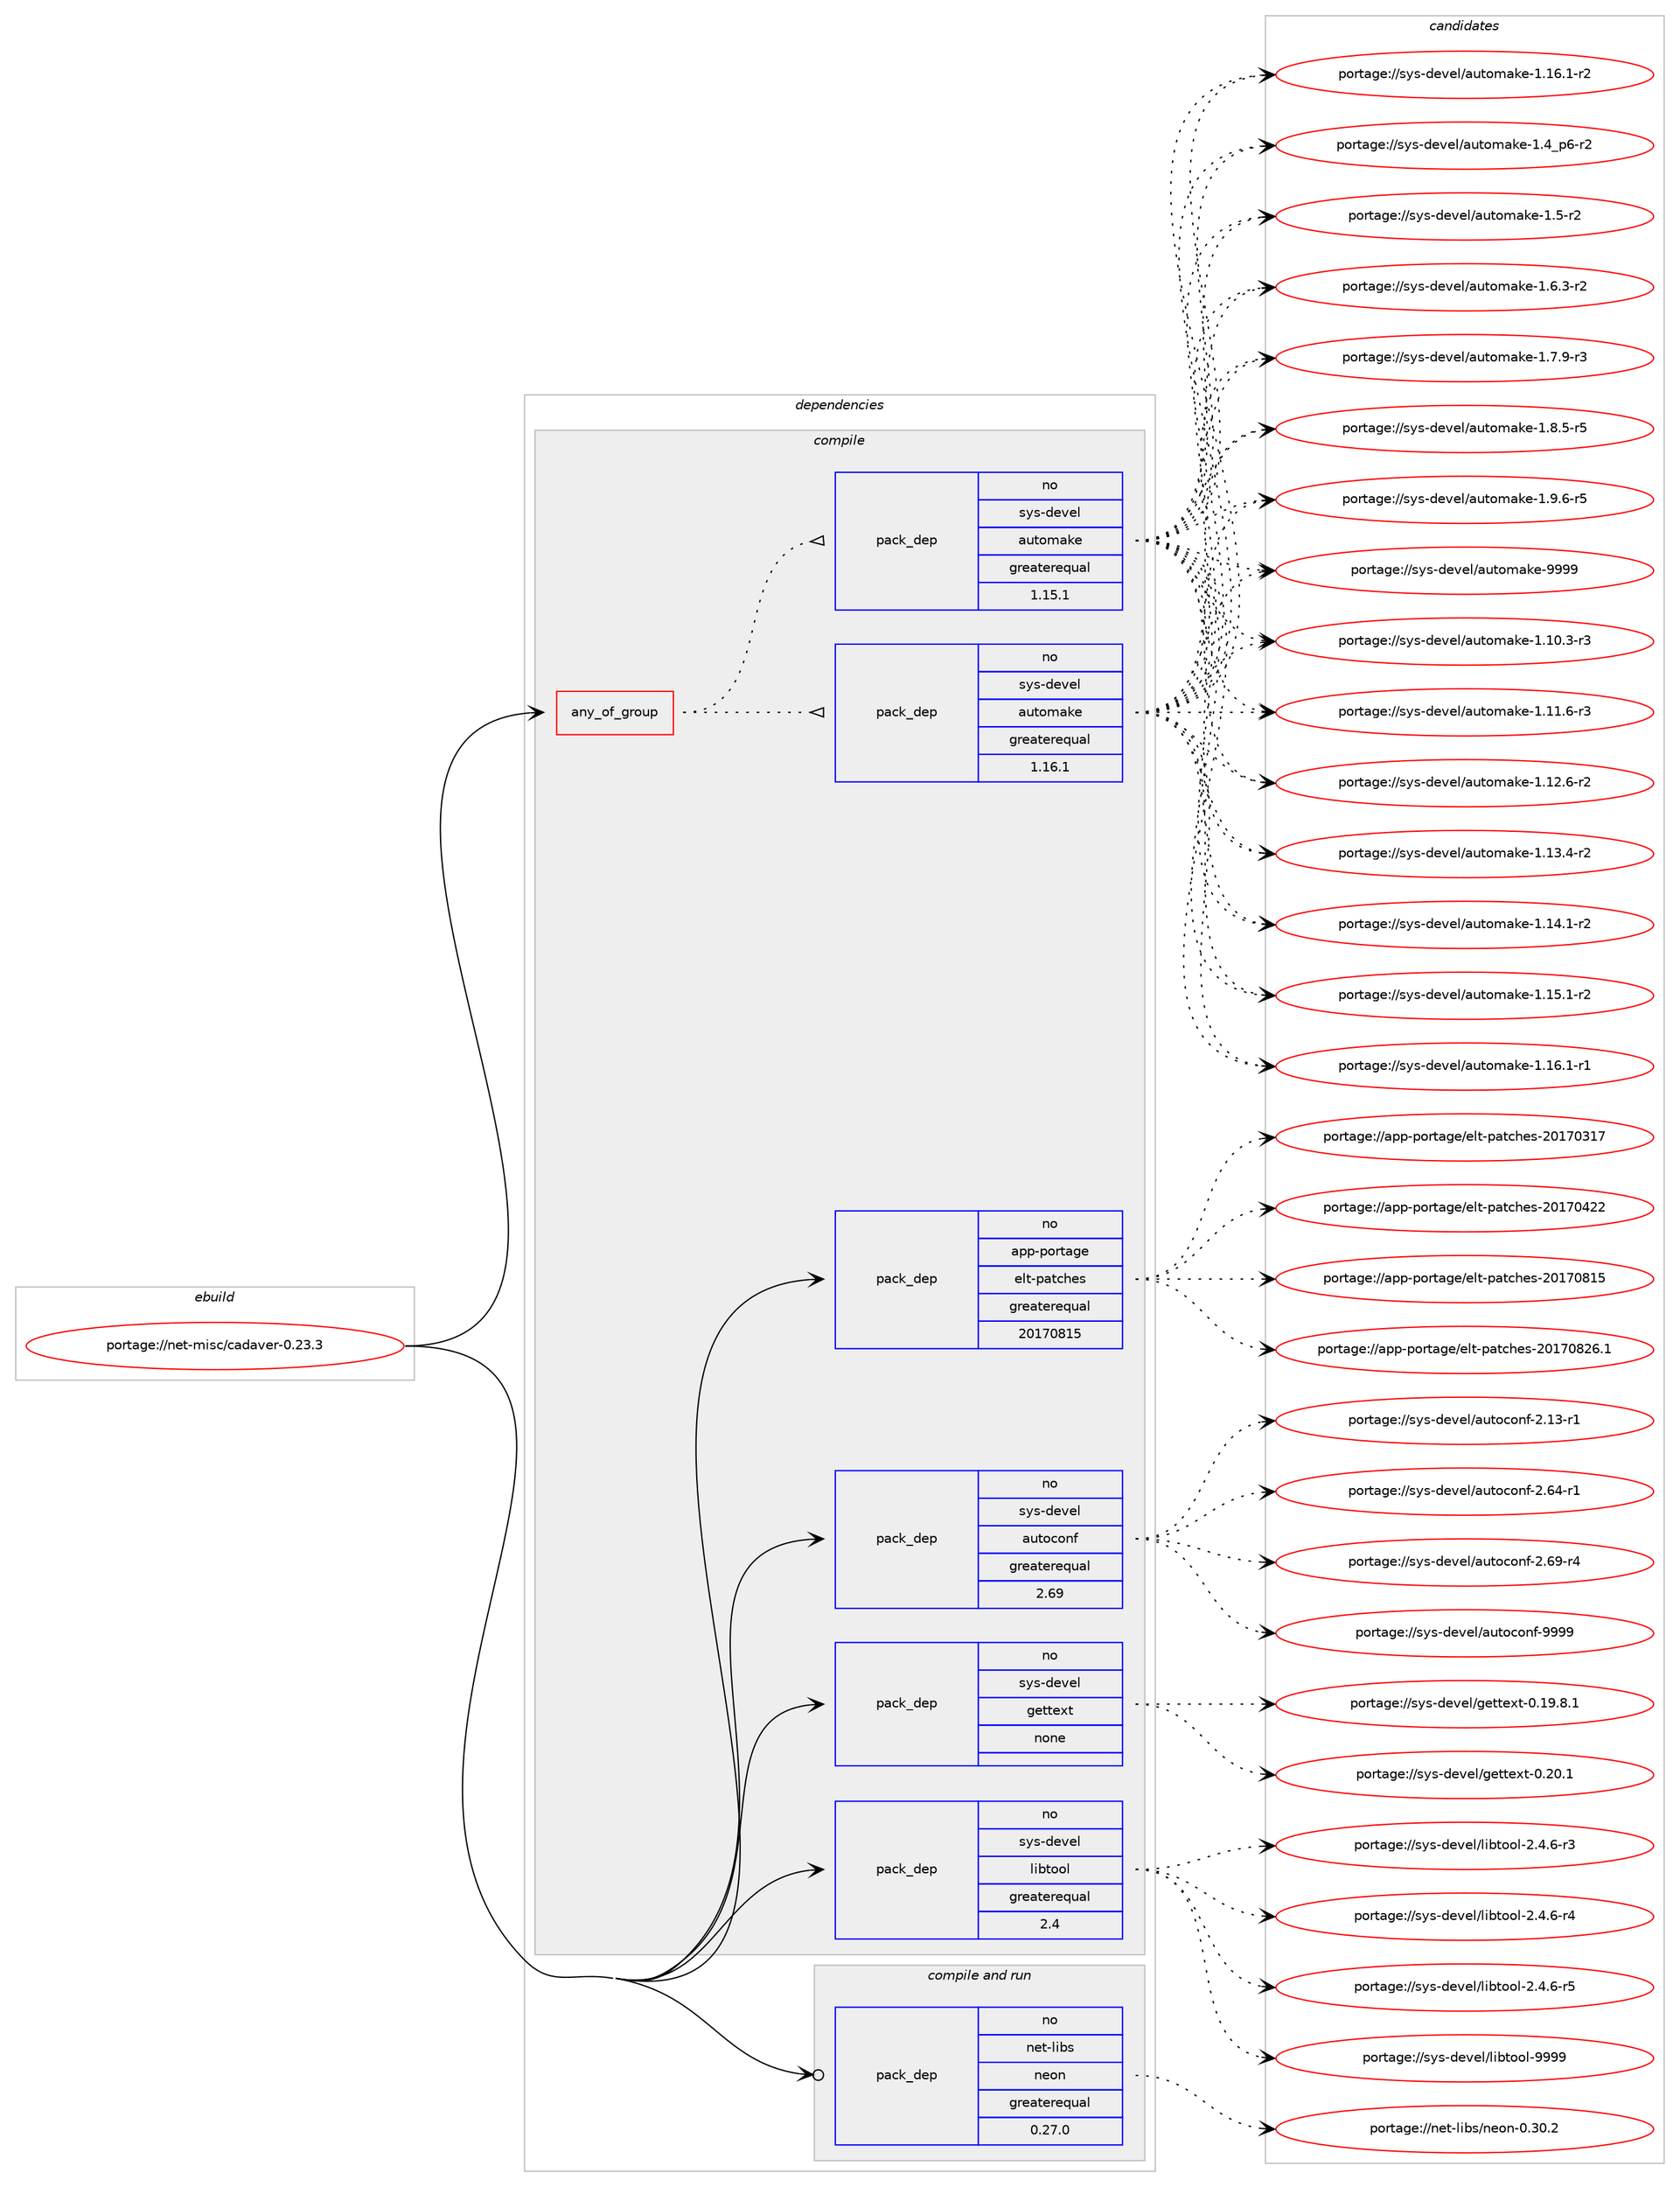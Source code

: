 digraph prolog {

# *************
# Graph options
# *************

newrank=true;
concentrate=true;
compound=true;
graph [rankdir=LR,fontname=Helvetica,fontsize=10,ranksep=1.5];#, ranksep=2.5, nodesep=0.2];
edge  [arrowhead=vee];
node  [fontname=Helvetica,fontsize=10];

# **********
# The ebuild
# **********

subgraph cluster_leftcol {
color=gray;
rank=same;
label=<<i>ebuild</i>>;
id [label="portage://net-misc/cadaver-0.23.3", color=red, width=4, href="../net-misc/cadaver-0.23.3.svg"];
}

# ****************
# The dependencies
# ****************

subgraph cluster_midcol {
color=gray;
label=<<i>dependencies</i>>;
subgraph cluster_compile {
fillcolor="#eeeeee";
style=filled;
label=<<i>compile</i>>;
subgraph any5928 {
dependency364414 [label=<<TABLE BORDER="0" CELLBORDER="1" CELLSPACING="0" CELLPADDING="4"><TR><TD CELLPADDING="10">any_of_group</TD></TR></TABLE>>, shape=none, color=red];subgraph pack267096 {
dependency364415 [label=<<TABLE BORDER="0" CELLBORDER="1" CELLSPACING="0" CELLPADDING="4" WIDTH="220"><TR><TD ROWSPAN="6" CELLPADDING="30">pack_dep</TD></TR><TR><TD WIDTH="110">no</TD></TR><TR><TD>sys-devel</TD></TR><TR><TD>automake</TD></TR><TR><TD>greaterequal</TD></TR><TR><TD>1.16.1</TD></TR></TABLE>>, shape=none, color=blue];
}
dependency364414:e -> dependency364415:w [weight=20,style="dotted",arrowhead="oinv"];
subgraph pack267097 {
dependency364416 [label=<<TABLE BORDER="0" CELLBORDER="1" CELLSPACING="0" CELLPADDING="4" WIDTH="220"><TR><TD ROWSPAN="6" CELLPADDING="30">pack_dep</TD></TR><TR><TD WIDTH="110">no</TD></TR><TR><TD>sys-devel</TD></TR><TR><TD>automake</TD></TR><TR><TD>greaterequal</TD></TR><TR><TD>1.15.1</TD></TR></TABLE>>, shape=none, color=blue];
}
dependency364414:e -> dependency364416:w [weight=20,style="dotted",arrowhead="oinv"];
}
id:e -> dependency364414:w [weight=20,style="solid",arrowhead="vee"];
subgraph pack267098 {
dependency364417 [label=<<TABLE BORDER="0" CELLBORDER="1" CELLSPACING="0" CELLPADDING="4" WIDTH="220"><TR><TD ROWSPAN="6" CELLPADDING="30">pack_dep</TD></TR><TR><TD WIDTH="110">no</TD></TR><TR><TD>app-portage</TD></TR><TR><TD>elt-patches</TD></TR><TR><TD>greaterequal</TD></TR><TR><TD>20170815</TD></TR></TABLE>>, shape=none, color=blue];
}
id:e -> dependency364417:w [weight=20,style="solid",arrowhead="vee"];
subgraph pack267099 {
dependency364418 [label=<<TABLE BORDER="0" CELLBORDER="1" CELLSPACING="0" CELLPADDING="4" WIDTH="220"><TR><TD ROWSPAN="6" CELLPADDING="30">pack_dep</TD></TR><TR><TD WIDTH="110">no</TD></TR><TR><TD>sys-devel</TD></TR><TR><TD>autoconf</TD></TR><TR><TD>greaterequal</TD></TR><TR><TD>2.69</TD></TR></TABLE>>, shape=none, color=blue];
}
id:e -> dependency364418:w [weight=20,style="solid",arrowhead="vee"];
subgraph pack267100 {
dependency364419 [label=<<TABLE BORDER="0" CELLBORDER="1" CELLSPACING="0" CELLPADDING="4" WIDTH="220"><TR><TD ROWSPAN="6" CELLPADDING="30">pack_dep</TD></TR><TR><TD WIDTH="110">no</TD></TR><TR><TD>sys-devel</TD></TR><TR><TD>gettext</TD></TR><TR><TD>none</TD></TR><TR><TD></TD></TR></TABLE>>, shape=none, color=blue];
}
id:e -> dependency364419:w [weight=20,style="solid",arrowhead="vee"];
subgraph pack267101 {
dependency364420 [label=<<TABLE BORDER="0" CELLBORDER="1" CELLSPACING="0" CELLPADDING="4" WIDTH="220"><TR><TD ROWSPAN="6" CELLPADDING="30">pack_dep</TD></TR><TR><TD WIDTH="110">no</TD></TR><TR><TD>sys-devel</TD></TR><TR><TD>libtool</TD></TR><TR><TD>greaterequal</TD></TR><TR><TD>2.4</TD></TR></TABLE>>, shape=none, color=blue];
}
id:e -> dependency364420:w [weight=20,style="solid",arrowhead="vee"];
}
subgraph cluster_compileandrun {
fillcolor="#eeeeee";
style=filled;
label=<<i>compile and run</i>>;
subgraph pack267102 {
dependency364421 [label=<<TABLE BORDER="0" CELLBORDER="1" CELLSPACING="0" CELLPADDING="4" WIDTH="220"><TR><TD ROWSPAN="6" CELLPADDING="30">pack_dep</TD></TR><TR><TD WIDTH="110">no</TD></TR><TR><TD>net-libs</TD></TR><TR><TD>neon</TD></TR><TR><TD>greaterequal</TD></TR><TR><TD>0.27.0</TD></TR></TABLE>>, shape=none, color=blue];
}
id:e -> dependency364421:w [weight=20,style="solid",arrowhead="odotvee"];
}
subgraph cluster_run {
fillcolor="#eeeeee";
style=filled;
label=<<i>run</i>>;
}
}

# **************
# The candidates
# **************

subgraph cluster_choices {
rank=same;
color=gray;
label=<<i>candidates</i>>;

subgraph choice267096 {
color=black;
nodesep=1;
choiceportage11512111545100101118101108479711711611110997107101454946494846514511451 [label="portage://sys-devel/automake-1.10.3-r3", color=red, width=4,href="../sys-devel/automake-1.10.3-r3.svg"];
choiceportage11512111545100101118101108479711711611110997107101454946494946544511451 [label="portage://sys-devel/automake-1.11.6-r3", color=red, width=4,href="../sys-devel/automake-1.11.6-r3.svg"];
choiceportage11512111545100101118101108479711711611110997107101454946495046544511450 [label="portage://sys-devel/automake-1.12.6-r2", color=red, width=4,href="../sys-devel/automake-1.12.6-r2.svg"];
choiceportage11512111545100101118101108479711711611110997107101454946495146524511450 [label="portage://sys-devel/automake-1.13.4-r2", color=red, width=4,href="../sys-devel/automake-1.13.4-r2.svg"];
choiceportage11512111545100101118101108479711711611110997107101454946495246494511450 [label="portage://sys-devel/automake-1.14.1-r2", color=red, width=4,href="../sys-devel/automake-1.14.1-r2.svg"];
choiceportage11512111545100101118101108479711711611110997107101454946495346494511450 [label="portage://sys-devel/automake-1.15.1-r2", color=red, width=4,href="../sys-devel/automake-1.15.1-r2.svg"];
choiceportage11512111545100101118101108479711711611110997107101454946495446494511449 [label="portage://sys-devel/automake-1.16.1-r1", color=red, width=4,href="../sys-devel/automake-1.16.1-r1.svg"];
choiceportage11512111545100101118101108479711711611110997107101454946495446494511450 [label="portage://sys-devel/automake-1.16.1-r2", color=red, width=4,href="../sys-devel/automake-1.16.1-r2.svg"];
choiceportage115121115451001011181011084797117116111109971071014549465295112544511450 [label="portage://sys-devel/automake-1.4_p6-r2", color=red, width=4,href="../sys-devel/automake-1.4_p6-r2.svg"];
choiceportage11512111545100101118101108479711711611110997107101454946534511450 [label="portage://sys-devel/automake-1.5-r2", color=red, width=4,href="../sys-devel/automake-1.5-r2.svg"];
choiceportage115121115451001011181011084797117116111109971071014549465446514511450 [label="portage://sys-devel/automake-1.6.3-r2", color=red, width=4,href="../sys-devel/automake-1.6.3-r2.svg"];
choiceportage115121115451001011181011084797117116111109971071014549465546574511451 [label="portage://sys-devel/automake-1.7.9-r3", color=red, width=4,href="../sys-devel/automake-1.7.9-r3.svg"];
choiceportage115121115451001011181011084797117116111109971071014549465646534511453 [label="portage://sys-devel/automake-1.8.5-r5", color=red, width=4,href="../sys-devel/automake-1.8.5-r5.svg"];
choiceportage115121115451001011181011084797117116111109971071014549465746544511453 [label="portage://sys-devel/automake-1.9.6-r5", color=red, width=4,href="../sys-devel/automake-1.9.6-r5.svg"];
choiceportage115121115451001011181011084797117116111109971071014557575757 [label="portage://sys-devel/automake-9999", color=red, width=4,href="../sys-devel/automake-9999.svg"];
dependency364415:e -> choiceportage11512111545100101118101108479711711611110997107101454946494846514511451:w [style=dotted,weight="100"];
dependency364415:e -> choiceportage11512111545100101118101108479711711611110997107101454946494946544511451:w [style=dotted,weight="100"];
dependency364415:e -> choiceportage11512111545100101118101108479711711611110997107101454946495046544511450:w [style=dotted,weight="100"];
dependency364415:e -> choiceportage11512111545100101118101108479711711611110997107101454946495146524511450:w [style=dotted,weight="100"];
dependency364415:e -> choiceportage11512111545100101118101108479711711611110997107101454946495246494511450:w [style=dotted,weight="100"];
dependency364415:e -> choiceportage11512111545100101118101108479711711611110997107101454946495346494511450:w [style=dotted,weight="100"];
dependency364415:e -> choiceportage11512111545100101118101108479711711611110997107101454946495446494511449:w [style=dotted,weight="100"];
dependency364415:e -> choiceportage11512111545100101118101108479711711611110997107101454946495446494511450:w [style=dotted,weight="100"];
dependency364415:e -> choiceportage115121115451001011181011084797117116111109971071014549465295112544511450:w [style=dotted,weight="100"];
dependency364415:e -> choiceportage11512111545100101118101108479711711611110997107101454946534511450:w [style=dotted,weight="100"];
dependency364415:e -> choiceportage115121115451001011181011084797117116111109971071014549465446514511450:w [style=dotted,weight="100"];
dependency364415:e -> choiceportage115121115451001011181011084797117116111109971071014549465546574511451:w [style=dotted,weight="100"];
dependency364415:e -> choiceportage115121115451001011181011084797117116111109971071014549465646534511453:w [style=dotted,weight="100"];
dependency364415:e -> choiceportage115121115451001011181011084797117116111109971071014549465746544511453:w [style=dotted,weight="100"];
dependency364415:e -> choiceportage115121115451001011181011084797117116111109971071014557575757:w [style=dotted,weight="100"];
}
subgraph choice267097 {
color=black;
nodesep=1;
choiceportage11512111545100101118101108479711711611110997107101454946494846514511451 [label="portage://sys-devel/automake-1.10.3-r3", color=red, width=4,href="../sys-devel/automake-1.10.3-r3.svg"];
choiceportage11512111545100101118101108479711711611110997107101454946494946544511451 [label="portage://sys-devel/automake-1.11.6-r3", color=red, width=4,href="../sys-devel/automake-1.11.6-r3.svg"];
choiceportage11512111545100101118101108479711711611110997107101454946495046544511450 [label="portage://sys-devel/automake-1.12.6-r2", color=red, width=4,href="../sys-devel/automake-1.12.6-r2.svg"];
choiceportage11512111545100101118101108479711711611110997107101454946495146524511450 [label="portage://sys-devel/automake-1.13.4-r2", color=red, width=4,href="../sys-devel/automake-1.13.4-r2.svg"];
choiceportage11512111545100101118101108479711711611110997107101454946495246494511450 [label="portage://sys-devel/automake-1.14.1-r2", color=red, width=4,href="../sys-devel/automake-1.14.1-r2.svg"];
choiceportage11512111545100101118101108479711711611110997107101454946495346494511450 [label="portage://sys-devel/automake-1.15.1-r2", color=red, width=4,href="../sys-devel/automake-1.15.1-r2.svg"];
choiceportage11512111545100101118101108479711711611110997107101454946495446494511449 [label="portage://sys-devel/automake-1.16.1-r1", color=red, width=4,href="../sys-devel/automake-1.16.1-r1.svg"];
choiceportage11512111545100101118101108479711711611110997107101454946495446494511450 [label="portage://sys-devel/automake-1.16.1-r2", color=red, width=4,href="../sys-devel/automake-1.16.1-r2.svg"];
choiceportage115121115451001011181011084797117116111109971071014549465295112544511450 [label="portage://sys-devel/automake-1.4_p6-r2", color=red, width=4,href="../sys-devel/automake-1.4_p6-r2.svg"];
choiceportage11512111545100101118101108479711711611110997107101454946534511450 [label="portage://sys-devel/automake-1.5-r2", color=red, width=4,href="../sys-devel/automake-1.5-r2.svg"];
choiceportage115121115451001011181011084797117116111109971071014549465446514511450 [label="portage://sys-devel/automake-1.6.3-r2", color=red, width=4,href="../sys-devel/automake-1.6.3-r2.svg"];
choiceportage115121115451001011181011084797117116111109971071014549465546574511451 [label="portage://sys-devel/automake-1.7.9-r3", color=red, width=4,href="../sys-devel/automake-1.7.9-r3.svg"];
choiceportage115121115451001011181011084797117116111109971071014549465646534511453 [label="portage://sys-devel/automake-1.8.5-r5", color=red, width=4,href="../sys-devel/automake-1.8.5-r5.svg"];
choiceportage115121115451001011181011084797117116111109971071014549465746544511453 [label="portage://sys-devel/automake-1.9.6-r5", color=red, width=4,href="../sys-devel/automake-1.9.6-r5.svg"];
choiceportage115121115451001011181011084797117116111109971071014557575757 [label="portage://sys-devel/automake-9999", color=red, width=4,href="../sys-devel/automake-9999.svg"];
dependency364416:e -> choiceportage11512111545100101118101108479711711611110997107101454946494846514511451:w [style=dotted,weight="100"];
dependency364416:e -> choiceportage11512111545100101118101108479711711611110997107101454946494946544511451:w [style=dotted,weight="100"];
dependency364416:e -> choiceportage11512111545100101118101108479711711611110997107101454946495046544511450:w [style=dotted,weight="100"];
dependency364416:e -> choiceportage11512111545100101118101108479711711611110997107101454946495146524511450:w [style=dotted,weight="100"];
dependency364416:e -> choiceportage11512111545100101118101108479711711611110997107101454946495246494511450:w [style=dotted,weight="100"];
dependency364416:e -> choiceportage11512111545100101118101108479711711611110997107101454946495346494511450:w [style=dotted,weight="100"];
dependency364416:e -> choiceportage11512111545100101118101108479711711611110997107101454946495446494511449:w [style=dotted,weight="100"];
dependency364416:e -> choiceportage11512111545100101118101108479711711611110997107101454946495446494511450:w [style=dotted,weight="100"];
dependency364416:e -> choiceportage115121115451001011181011084797117116111109971071014549465295112544511450:w [style=dotted,weight="100"];
dependency364416:e -> choiceportage11512111545100101118101108479711711611110997107101454946534511450:w [style=dotted,weight="100"];
dependency364416:e -> choiceportage115121115451001011181011084797117116111109971071014549465446514511450:w [style=dotted,weight="100"];
dependency364416:e -> choiceportage115121115451001011181011084797117116111109971071014549465546574511451:w [style=dotted,weight="100"];
dependency364416:e -> choiceportage115121115451001011181011084797117116111109971071014549465646534511453:w [style=dotted,weight="100"];
dependency364416:e -> choiceportage115121115451001011181011084797117116111109971071014549465746544511453:w [style=dotted,weight="100"];
dependency364416:e -> choiceportage115121115451001011181011084797117116111109971071014557575757:w [style=dotted,weight="100"];
}
subgraph choice267098 {
color=black;
nodesep=1;
choiceportage97112112451121111141169710310147101108116451129711699104101115455048495548514955 [label="portage://app-portage/elt-patches-20170317", color=red, width=4,href="../app-portage/elt-patches-20170317.svg"];
choiceportage97112112451121111141169710310147101108116451129711699104101115455048495548525050 [label="portage://app-portage/elt-patches-20170422", color=red, width=4,href="../app-portage/elt-patches-20170422.svg"];
choiceportage97112112451121111141169710310147101108116451129711699104101115455048495548564953 [label="portage://app-portage/elt-patches-20170815", color=red, width=4,href="../app-portage/elt-patches-20170815.svg"];
choiceportage971121124511211111411697103101471011081164511297116991041011154550484955485650544649 [label="portage://app-portage/elt-patches-20170826.1", color=red, width=4,href="../app-portage/elt-patches-20170826.1.svg"];
dependency364417:e -> choiceportage97112112451121111141169710310147101108116451129711699104101115455048495548514955:w [style=dotted,weight="100"];
dependency364417:e -> choiceportage97112112451121111141169710310147101108116451129711699104101115455048495548525050:w [style=dotted,weight="100"];
dependency364417:e -> choiceportage97112112451121111141169710310147101108116451129711699104101115455048495548564953:w [style=dotted,weight="100"];
dependency364417:e -> choiceportage971121124511211111411697103101471011081164511297116991041011154550484955485650544649:w [style=dotted,weight="100"];
}
subgraph choice267099 {
color=black;
nodesep=1;
choiceportage1151211154510010111810110847971171161119911111010245504649514511449 [label="portage://sys-devel/autoconf-2.13-r1", color=red, width=4,href="../sys-devel/autoconf-2.13-r1.svg"];
choiceportage1151211154510010111810110847971171161119911111010245504654524511449 [label="portage://sys-devel/autoconf-2.64-r1", color=red, width=4,href="../sys-devel/autoconf-2.64-r1.svg"];
choiceportage1151211154510010111810110847971171161119911111010245504654574511452 [label="portage://sys-devel/autoconf-2.69-r4", color=red, width=4,href="../sys-devel/autoconf-2.69-r4.svg"];
choiceportage115121115451001011181011084797117116111991111101024557575757 [label="portage://sys-devel/autoconf-9999", color=red, width=4,href="../sys-devel/autoconf-9999.svg"];
dependency364418:e -> choiceportage1151211154510010111810110847971171161119911111010245504649514511449:w [style=dotted,weight="100"];
dependency364418:e -> choiceportage1151211154510010111810110847971171161119911111010245504654524511449:w [style=dotted,weight="100"];
dependency364418:e -> choiceportage1151211154510010111810110847971171161119911111010245504654574511452:w [style=dotted,weight="100"];
dependency364418:e -> choiceportage115121115451001011181011084797117116111991111101024557575757:w [style=dotted,weight="100"];
}
subgraph choice267100 {
color=black;
nodesep=1;
choiceportage1151211154510010111810110847103101116116101120116454846495746564649 [label="portage://sys-devel/gettext-0.19.8.1", color=red, width=4,href="../sys-devel/gettext-0.19.8.1.svg"];
choiceportage115121115451001011181011084710310111611610112011645484650484649 [label="portage://sys-devel/gettext-0.20.1", color=red, width=4,href="../sys-devel/gettext-0.20.1.svg"];
dependency364419:e -> choiceportage1151211154510010111810110847103101116116101120116454846495746564649:w [style=dotted,weight="100"];
dependency364419:e -> choiceportage115121115451001011181011084710310111611610112011645484650484649:w [style=dotted,weight="100"];
}
subgraph choice267101 {
color=black;
nodesep=1;
choiceportage1151211154510010111810110847108105981161111111084550465246544511451 [label="portage://sys-devel/libtool-2.4.6-r3", color=red, width=4,href="../sys-devel/libtool-2.4.6-r3.svg"];
choiceportage1151211154510010111810110847108105981161111111084550465246544511452 [label="portage://sys-devel/libtool-2.4.6-r4", color=red, width=4,href="../sys-devel/libtool-2.4.6-r4.svg"];
choiceportage1151211154510010111810110847108105981161111111084550465246544511453 [label="portage://sys-devel/libtool-2.4.6-r5", color=red, width=4,href="../sys-devel/libtool-2.4.6-r5.svg"];
choiceportage1151211154510010111810110847108105981161111111084557575757 [label="portage://sys-devel/libtool-9999", color=red, width=4,href="../sys-devel/libtool-9999.svg"];
dependency364420:e -> choiceportage1151211154510010111810110847108105981161111111084550465246544511451:w [style=dotted,weight="100"];
dependency364420:e -> choiceportage1151211154510010111810110847108105981161111111084550465246544511452:w [style=dotted,weight="100"];
dependency364420:e -> choiceportage1151211154510010111810110847108105981161111111084550465246544511453:w [style=dotted,weight="100"];
dependency364420:e -> choiceportage1151211154510010111810110847108105981161111111084557575757:w [style=dotted,weight="100"];
}
subgraph choice267102 {
color=black;
nodesep=1;
choiceportage11010111645108105981154711010111111045484651484650 [label="portage://net-libs/neon-0.30.2", color=red, width=4,href="../net-libs/neon-0.30.2.svg"];
dependency364421:e -> choiceportage11010111645108105981154711010111111045484651484650:w [style=dotted,weight="100"];
}
}

}
